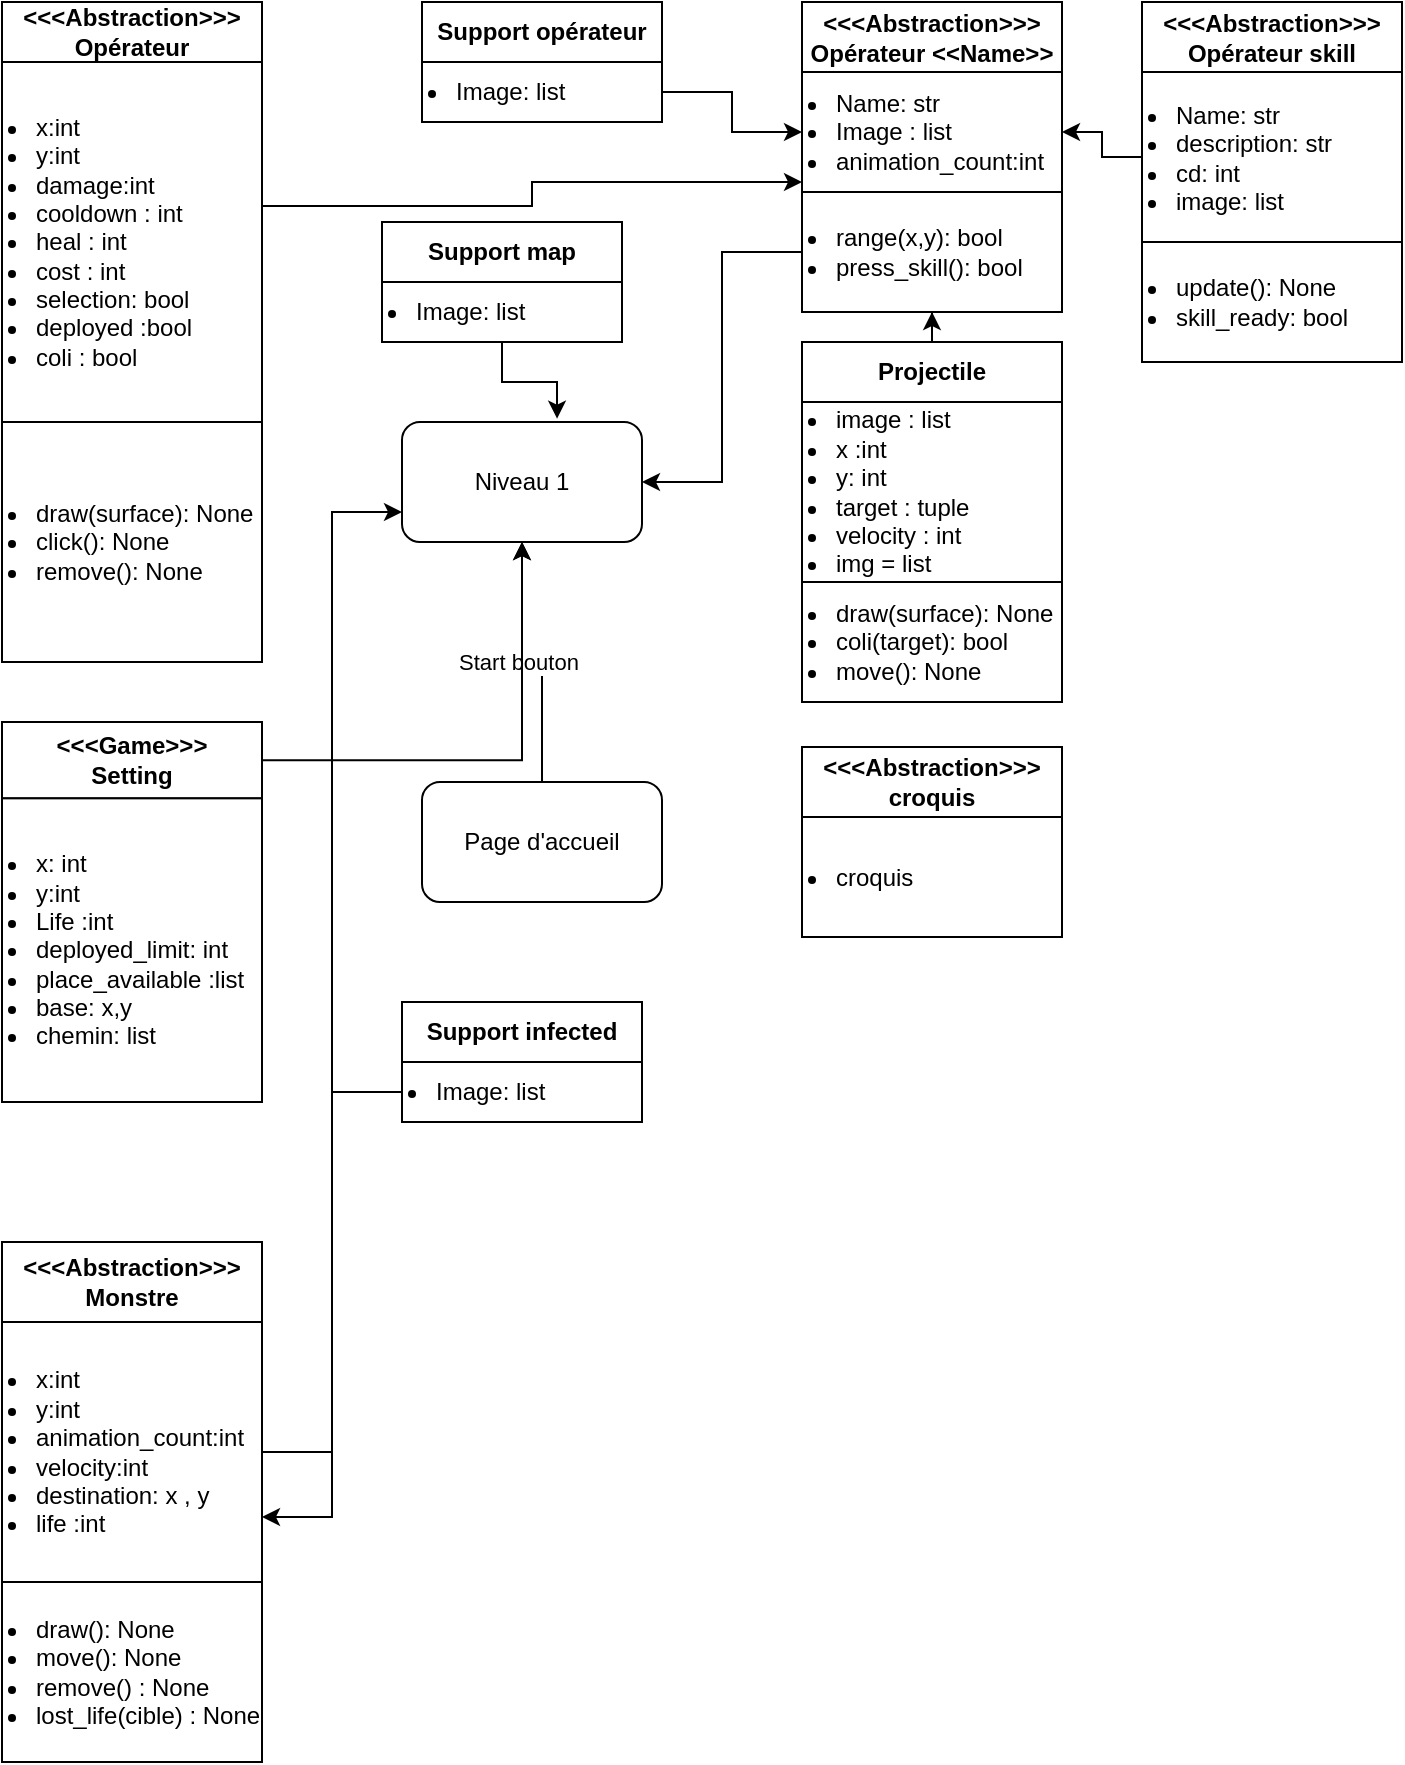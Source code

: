 <mxfile>
    <diagram id="C5RBs43oDa-KdzZeNtuy" name="Page-1">
        <mxGraphModel dx="1014" dy="495" grid="1" gridSize="10" guides="1" tooltips="1" connect="1" arrows="1" fold="1" page="1" pageScale="1" pageWidth="827" pageHeight="1169" math="0" shadow="0">
            <root>
                <mxCell id="WIyWlLk6GJQsqaUBKTNV-0"/>
                <mxCell id="WIyWlLk6GJQsqaUBKTNV-1" parent="WIyWlLk6GJQsqaUBKTNV-0"/>
                <mxCell id="SIzlcMjJbdeO6m4xiYEN-33" style="edgeStyle=orthogonalEdgeStyle;rounded=0;orthogonalLoop=1;jettySize=auto;html=1;entryX=0.5;entryY=1;entryDx=0;entryDy=0;" parent="WIyWlLk6GJQsqaUBKTNV-1" source="SIzlcMjJbdeO6m4xiYEN-0" target="SIzlcMjJbdeO6m4xiYEN-25" edge="1">
                    <mxGeometry relative="1" as="geometry"/>
                </mxCell>
                <mxCell id="PyeMtgR632jhJ3Vh2xLb-14" value="Start bouton" style="edgeLabel;html=1;align=center;verticalAlign=middle;resizable=0;points=[];" parent="SIzlcMjJbdeO6m4xiYEN-33" connectable="0" vertex="1">
                    <mxGeometry x="0.083" y="2" relative="1" as="geometry">
                        <mxPoint as="offset"/>
                    </mxGeometry>
                </mxCell>
                <mxCell id="SIzlcMjJbdeO6m4xiYEN-0" value="Page d'accueil" style="rounded=1;whiteSpace=wrap;html=1;" parent="WIyWlLk6GJQsqaUBKTNV-1" vertex="1">
                    <mxGeometry x="290" y="460" width="120" height="60" as="geometry"/>
                </mxCell>
                <mxCell id="SIzlcMjJbdeO6m4xiYEN-17" style="edgeStyle=orthogonalEdgeStyle;rounded=0;orthogonalLoop=1;jettySize=auto;html=1;entryX=0;entryY=0.917;entryDx=0;entryDy=0;entryPerimeter=0;exitX=0.987;exitY=0.554;exitDx=0;exitDy=0;exitPerimeter=0;" parent="WIyWlLk6GJQsqaUBKTNV-1" source="SIzlcMjJbdeO6m4xiYEN-7" target="SIzlcMjJbdeO6m4xiYEN-15" edge="1">
                    <mxGeometry relative="1" as="geometry">
                        <mxPoint x="470" y="160" as="targetPoint"/>
                        <Array as="points">
                            <mxPoint x="208" y="172"/>
                            <mxPoint x="345" y="172"/>
                            <mxPoint x="345" y="160"/>
                        </Array>
                        <mxPoint x="230" y="180" as="sourcePoint"/>
                    </mxGeometry>
                </mxCell>
                <mxCell id="PyeMtgR632jhJ3Vh2xLb-4" style="edgeStyle=orthogonalEdgeStyle;rounded=0;orthogonalLoop=1;jettySize=auto;html=1;" parent="WIyWlLk6GJQsqaUBKTNV-1" source="SIzlcMjJbdeO6m4xiYEN-21" target="SIzlcMjJbdeO6m4xiYEN-19" edge="1">
                    <mxGeometry relative="1" as="geometry"/>
                </mxCell>
                <mxCell id="SIzlcMjJbdeO6m4xiYEN-25" value="Niveau 1" style="rounded=1;whiteSpace=wrap;html=1;" parent="WIyWlLk6GJQsqaUBKTNV-1" vertex="1">
                    <mxGeometry x="280" y="280" width="120" height="60" as="geometry"/>
                </mxCell>
                <mxCell id="SIzlcMjJbdeO6m4xiYEN-32" style="edgeStyle=orthogonalEdgeStyle;rounded=0;orthogonalLoop=1;jettySize=auto;html=1;" parent="WIyWlLk6GJQsqaUBKTNV-1" source="SIzlcMjJbdeO6m4xiYEN-30" target="SIzlcMjJbdeO6m4xiYEN-25" edge="1">
                    <mxGeometry relative="1" as="geometry"/>
                </mxCell>
                <mxCell id="PyeMtgR632jhJ3Vh2xLb-13" style="edgeStyle=orthogonalEdgeStyle;rounded=0;orthogonalLoop=1;jettySize=auto;html=1;entryX=0;entryY=0.75;entryDx=0;entryDy=0;" parent="WIyWlLk6GJQsqaUBKTNV-1" source="PyeMtgR632jhJ3Vh2xLb-8" target="SIzlcMjJbdeO6m4xiYEN-25" edge="1">
                    <mxGeometry relative="1" as="geometry"/>
                </mxCell>
                <mxCell id="PyeMtgR632jhJ3Vh2xLb-15" value="" style="group" parent="WIyWlLk6GJQsqaUBKTNV-1" connectable="0" vertex="1">
                    <mxGeometry x="80" y="430" width="130" height="190" as="geometry"/>
                </mxCell>
                <mxCell id="SIzlcMjJbdeO6m4xiYEN-30" value="&lt;b&gt;&amp;lt;&amp;lt;&amp;lt;Game&amp;gt;&amp;gt;&amp;gt;&lt;/b&gt;&lt;div&gt;&lt;b&gt;Setting&lt;/b&gt;&lt;/div&gt;" style="rounded=0;whiteSpace=wrap;html=1;" parent="PyeMtgR632jhJ3Vh2xLb-15" vertex="1">
                    <mxGeometry width="130" height="38.182" as="geometry"/>
                </mxCell>
                <mxCell id="PyeMtgR632jhJ3Vh2xLb-1" value="&lt;ul style=&quot;padding-left: 15px;&quot;&gt;&lt;li&gt;x: int&lt;/li&gt;&lt;li&gt;y:int&lt;/li&gt;&lt;li&gt;Life :int&lt;/li&gt;&lt;li&gt;deployed_limit: int&lt;/li&gt;&lt;li&gt;place_available :list&lt;/li&gt;&lt;li&gt;base: x,y&lt;/li&gt;&lt;li&gt;chemin: list&lt;/li&gt;&lt;/ul&gt;" style="rounded=0;whiteSpace=wrap;html=1;align=left;" parent="PyeMtgR632jhJ3Vh2xLb-15" vertex="1">
                    <mxGeometry y="38.18" width="130" height="151.82" as="geometry"/>
                </mxCell>
                <mxCell id="PyeMtgR632jhJ3Vh2xLb-16" value="" style="group" parent="WIyWlLk6GJQsqaUBKTNV-1" connectable="0" vertex="1">
                    <mxGeometry x="80" y="570" width="130" height="270" as="geometry"/>
                </mxCell>
                <mxCell id="PyeMtgR632jhJ3Vh2xLb-7" value="&lt;b&gt;&amp;lt;&amp;lt;&amp;lt;Abstraction&amp;gt;&amp;gt;&amp;gt;&lt;/b&gt;&lt;div&gt;&lt;b&gt;Monstre&lt;/b&gt;&lt;/div&gt;" style="rounded=0;whiteSpace=wrap;html=1;" parent="PyeMtgR632jhJ3Vh2xLb-16" vertex="1">
                    <mxGeometry y="120" width="130" height="40" as="geometry"/>
                </mxCell>
                <mxCell id="PyeMtgR632jhJ3Vh2xLb-8" value="&lt;ul style=&quot;padding-left: 15px;&quot;&gt;&lt;li&gt;x:int&lt;/li&gt;&lt;li&gt;y:int&lt;/li&gt;&lt;li&gt;animation_count:int&lt;/li&gt;&lt;li&gt;velocity:int&lt;/li&gt;&lt;li&gt;destination: x , y&lt;/li&gt;&lt;li&gt;life :int&lt;/li&gt;&lt;/ul&gt;" style="rounded=0;whiteSpace=wrap;html=1;align=left;" parent="PyeMtgR632jhJ3Vh2xLb-16" vertex="1">
                    <mxGeometry y="160" width="130" height="130" as="geometry"/>
                </mxCell>
                <mxCell id="PyeMtgR632jhJ3Vh2xLb-10" value="&lt;ul style=&quot;padding-left: 15px;&quot;&gt;&lt;li&gt;draw(): None&lt;/li&gt;&lt;li&gt;move(): None&lt;/li&gt;&lt;li&gt;remove() : None&lt;/li&gt;&lt;li&gt;lost_life(cible) : None&lt;/li&gt;&lt;/ul&gt;" style="rounded=0;whiteSpace=wrap;html=1;align=left;" parent="PyeMtgR632jhJ3Vh2xLb-16" vertex="1">
                    <mxGeometry y="290" width="130" height="90" as="geometry"/>
                </mxCell>
                <mxCell id="PyeMtgR632jhJ3Vh2xLb-17" value="" style="group" parent="WIyWlLk6GJQsqaUBKTNV-1" connectable="0" vertex="1">
                    <mxGeometry x="480" y="240" width="130" height="180" as="geometry"/>
                </mxCell>
                <mxCell id="SIzlcMjJbdeO6m4xiYEN-20" value="&lt;ul style=&quot;padding-left: 15px;&quot;&gt;&lt;li&gt;image : list&lt;/li&gt;&lt;li&gt;x :int&lt;/li&gt;&lt;li&gt;y: int&lt;/li&gt;&lt;li&gt;target : tuple&lt;/li&gt;&lt;li&gt;velocity : int&lt;/li&gt;&lt;li&gt;img = list&lt;/li&gt;&lt;/ul&gt;" style="rounded=0;whiteSpace=wrap;labelPosition=center;verticalLabelPosition=middle;align=left;verticalAlign=middle;spacingRight=0;html=1;spacingLeft=0;" parent="PyeMtgR632jhJ3Vh2xLb-17" vertex="1">
                    <mxGeometry y="30" width="130" height="90" as="geometry"/>
                </mxCell>
                <mxCell id="SIzlcMjJbdeO6m4xiYEN-21" value="&lt;b&gt;Projectile&lt;/b&gt;" style="rounded=0;whiteSpace=wrap;labelPosition=center;verticalLabelPosition=middle;align=center;verticalAlign=middle;spacingRight=0;html=1;spacingLeft=0;" parent="PyeMtgR632jhJ3Vh2xLb-17" vertex="1">
                    <mxGeometry width="130" height="30" as="geometry"/>
                </mxCell>
                <mxCell id="SIzlcMjJbdeO6m4xiYEN-23" value="&lt;ul style=&quot;padding-left: 15px;&quot;&gt;&lt;li&gt;draw(surface): None&lt;/li&gt;&lt;li&gt;coli(target): bool&lt;/li&gt;&lt;li&gt;move(): None&lt;/li&gt;&lt;/ul&gt;" style="rounded=0;whiteSpace=wrap;labelPosition=center;verticalLabelPosition=middle;align=left;verticalAlign=middle;spacingRight=0;html=1;spacingLeft=0;" parent="PyeMtgR632jhJ3Vh2xLb-17" vertex="1">
                    <mxGeometry y="120" width="130" height="60" as="geometry"/>
                </mxCell>
                <mxCell id="PyeMtgR632jhJ3Vh2xLb-18" value="" style="group" parent="WIyWlLk6GJQsqaUBKTNV-1" connectable="0" vertex="1">
                    <mxGeometry x="480" y="70" width="130" height="155" as="geometry"/>
                </mxCell>
                <mxCell id="SIzlcMjJbdeO6m4xiYEN-14" value="&lt;b&gt;&amp;lt;&amp;lt;&amp;lt;Abstraction&amp;gt;&amp;gt;&amp;gt;&lt;/b&gt;&lt;div&gt;&lt;b&gt;Opérateur &amp;lt;&amp;lt;Name&amp;gt;&amp;gt;&lt;/b&gt;&lt;/div&gt;" style="rounded=0;whiteSpace=wrap;html=1;" parent="PyeMtgR632jhJ3Vh2xLb-18" vertex="1">
                    <mxGeometry width="130" height="35" as="geometry"/>
                </mxCell>
                <mxCell id="SIzlcMjJbdeO6m4xiYEN-15" value="&lt;ul style=&quot;padding-left: 15px;&quot;&gt;&lt;li&gt;Name: str&lt;/li&gt;&lt;li&gt;Image : list&lt;/li&gt;&lt;li&gt;animation_count:int&lt;/li&gt;&lt;/ul&gt;&lt;div&gt;&lt;/div&gt;" style="rounded=0;whiteSpace=wrap;html=1;align=left;" parent="PyeMtgR632jhJ3Vh2xLb-18" vertex="1">
                    <mxGeometry y="35" width="130" height="60" as="geometry"/>
                </mxCell>
                <mxCell id="SIzlcMjJbdeO6m4xiYEN-19" value="&lt;ul style=&quot;padding-left: 15px;&quot;&gt;&lt;li&gt;range(x,y): bool&lt;/li&gt;&lt;li&gt;press_skill(): bool&lt;/li&gt;&lt;/ul&gt;" style="rounded=0;whiteSpace=wrap;labelPosition=center;verticalLabelPosition=middle;align=left;verticalAlign=middle;spacingRight=0;html=1;spacingLeft=0;" parent="PyeMtgR632jhJ3Vh2xLb-18" vertex="1">
                    <mxGeometry y="95" width="130" height="60" as="geometry"/>
                </mxCell>
                <mxCell id="PyeMtgR632jhJ3Vh2xLb-19" value="" style="group" parent="WIyWlLk6GJQsqaUBKTNV-1" connectable="0" vertex="1">
                    <mxGeometry x="290" y="70" width="120" height="60" as="geometry"/>
                </mxCell>
                <mxCell id="SIzlcMjJbdeO6m4xiYEN-12" value="" style="edgeStyle=orthogonalEdgeStyle;rounded=0;orthogonalLoop=1;jettySize=auto;html=1;" parent="PyeMtgR632jhJ3Vh2xLb-19" source="SIzlcMjJbdeO6m4xiYEN-9" target="SIzlcMjJbdeO6m4xiYEN-11" edge="1">
                    <mxGeometry relative="1" as="geometry"/>
                </mxCell>
                <mxCell id="SIzlcMjJbdeO6m4xiYEN-9" value="&lt;div&gt;&lt;b&gt;Support opérateur&lt;/b&gt;&lt;/div&gt;" style="rounded=0;whiteSpace=wrap;html=1;" parent="PyeMtgR632jhJ3Vh2xLb-19" vertex="1">
                    <mxGeometry width="120" height="30" as="geometry"/>
                </mxCell>
                <mxCell id="SIzlcMjJbdeO6m4xiYEN-11" value="&lt;ul style=&quot;padding-left: 15px;&quot;&gt;&lt;li&gt;Image: list&lt;/li&gt;&lt;/ul&gt;" style="whiteSpace=wrap;html=1;rounded=0;align=left;" parent="PyeMtgR632jhJ3Vh2xLb-19" vertex="1">
                    <mxGeometry y="30" width="120" height="30" as="geometry"/>
                </mxCell>
                <mxCell id="PyeMtgR632jhJ3Vh2xLb-20" value="" style="group" parent="WIyWlLk6GJQsqaUBKTNV-1" connectable="0" vertex="1">
                    <mxGeometry x="80" y="70" width="130" height="240" as="geometry"/>
                </mxCell>
                <mxCell id="SIzlcMjJbdeO6m4xiYEN-6" value="&lt;div&gt;&lt;b&gt;&amp;lt;&amp;lt;&amp;lt;Abstraction&amp;gt;&amp;gt;&amp;gt;&lt;/b&gt;&lt;/div&gt;&lt;b&gt;Opérateur&lt;/b&gt;" style="rounded=0;whiteSpace=wrap;html=1;" parent="PyeMtgR632jhJ3Vh2xLb-20" vertex="1">
                    <mxGeometry width="130" height="30" as="geometry"/>
                </mxCell>
                <mxCell id="SIzlcMjJbdeO6m4xiYEN-7" value="&lt;ul style=&quot;padding-left: 15px;&quot;&gt;&lt;li&gt;&lt;span style=&quot;background-color: initial;&quot;&gt;x:int&lt;/span&gt;&lt;br&gt;&lt;/li&gt;&lt;li&gt;y:int&lt;/li&gt;&lt;li&gt;damage:int&lt;/li&gt;&lt;li&gt;cooldown : int&lt;/li&gt;&lt;li&gt;heal : int&lt;/li&gt;&lt;li&gt;cost : int&lt;/li&gt;&lt;li&gt;selection: bool&lt;/li&gt;&lt;li&gt;deployed :bool&lt;/li&gt;&lt;li&gt;coli : bool&lt;/li&gt;&lt;/ul&gt;" style="rounded=0;whiteSpace=wrap;html=1;align=left;" parent="PyeMtgR632jhJ3Vh2xLb-20" vertex="1">
                    <mxGeometry y="30" width="130" height="180" as="geometry"/>
                </mxCell>
                <mxCell id="9QnG4UY_WtkSS59bRqYy-1" value="" style="group" parent="WIyWlLk6GJQsqaUBKTNV-1" connectable="0" vertex="1">
                    <mxGeometry x="280" y="570" width="120" height="60" as="geometry"/>
                </mxCell>
                <mxCell id="9QnG4UY_WtkSS59bRqYy-2" value="" style="edgeStyle=orthogonalEdgeStyle;rounded=0;orthogonalLoop=1;jettySize=auto;html=1;" parent="9QnG4UY_WtkSS59bRqYy-1" source="9QnG4UY_WtkSS59bRqYy-3" target="9QnG4UY_WtkSS59bRqYy-4" edge="1">
                    <mxGeometry relative="1" as="geometry"/>
                </mxCell>
                <mxCell id="9QnG4UY_WtkSS59bRqYy-3" value="&lt;div&gt;&lt;b&gt;Support infected&lt;/b&gt;&lt;/div&gt;" style="rounded=0;whiteSpace=wrap;html=1;" parent="9QnG4UY_WtkSS59bRqYy-1" vertex="1">
                    <mxGeometry width="120" height="30" as="geometry"/>
                </mxCell>
                <mxCell id="9QnG4UY_WtkSS59bRqYy-4" value="&lt;ul style=&quot;padding-left: 15px;&quot;&gt;&lt;li&gt;Image: list&lt;/li&gt;&lt;/ul&gt;" style="whiteSpace=wrap;html=1;rounded=0;align=left;" parent="9QnG4UY_WtkSS59bRqYy-1" vertex="1">
                    <mxGeometry y="30" width="120" height="30" as="geometry"/>
                </mxCell>
                <mxCell id="9QnG4UY_WtkSS59bRqYy-5" style="edgeStyle=orthogonalEdgeStyle;rounded=0;orthogonalLoop=1;jettySize=auto;html=1;entryX=1;entryY=0.75;entryDx=0;entryDy=0;" parent="WIyWlLk6GJQsqaUBKTNV-1" source="9QnG4UY_WtkSS59bRqYy-4" target="PyeMtgR632jhJ3Vh2xLb-8" edge="1">
                    <mxGeometry relative="1" as="geometry"/>
                </mxCell>
                <mxCell id="9QnG4UY_WtkSS59bRqYy-7" value="" style="group" parent="WIyWlLk6GJQsqaUBKTNV-1" connectable="0" vertex="1">
                    <mxGeometry x="270" y="180" width="120" height="60" as="geometry"/>
                </mxCell>
                <mxCell id="9QnG4UY_WtkSS59bRqYy-8" value="" style="edgeStyle=orthogonalEdgeStyle;rounded=0;orthogonalLoop=1;jettySize=auto;html=1;" parent="9QnG4UY_WtkSS59bRqYy-7" source="9QnG4UY_WtkSS59bRqYy-9" target="9QnG4UY_WtkSS59bRqYy-10" edge="1">
                    <mxGeometry relative="1" as="geometry"/>
                </mxCell>
                <mxCell id="9QnG4UY_WtkSS59bRqYy-9" value="&lt;div&gt;&lt;b&gt;Support map&lt;/b&gt;&lt;/div&gt;" style="rounded=0;whiteSpace=wrap;html=1;" parent="9QnG4UY_WtkSS59bRqYy-7" vertex="1">
                    <mxGeometry width="120" height="30" as="geometry"/>
                </mxCell>
                <mxCell id="9QnG4UY_WtkSS59bRqYy-10" value="&lt;ul style=&quot;padding-left: 15px;&quot;&gt;&lt;li&gt;Image: list&lt;br&gt;&lt;/li&gt;&lt;/ul&gt;" style="whiteSpace=wrap;html=1;rounded=0;align=left;" parent="9QnG4UY_WtkSS59bRqYy-7" vertex="1">
                    <mxGeometry y="30" width="120" height="30" as="geometry"/>
                </mxCell>
                <mxCell id="9QnG4UY_WtkSS59bRqYy-11" style="edgeStyle=orthogonalEdgeStyle;rounded=0;orthogonalLoop=1;jettySize=auto;html=1;entryX=0.646;entryY=-0.028;entryDx=0;entryDy=0;entryPerimeter=0;" parent="WIyWlLk6GJQsqaUBKTNV-1" source="9QnG4UY_WtkSS59bRqYy-10" target="SIzlcMjJbdeO6m4xiYEN-25" edge="1">
                    <mxGeometry relative="1" as="geometry"/>
                </mxCell>
                <mxCell id="9QnG4UY_WtkSS59bRqYy-12" value="" style="group" parent="WIyWlLk6GJQsqaUBKTNV-1" connectable="0" vertex="1">
                    <mxGeometry x="650" y="70" width="130" height="155" as="geometry"/>
                </mxCell>
                <mxCell id="9QnG4UY_WtkSS59bRqYy-13" value="&lt;b&gt;&amp;lt;&amp;lt;&amp;lt;Abstraction&amp;gt;&amp;gt;&amp;gt;&lt;/b&gt;&lt;div&gt;&lt;b&gt;Opérateur skill&lt;/b&gt;&lt;/div&gt;" style="rounded=0;whiteSpace=wrap;html=1;" parent="9QnG4UY_WtkSS59bRqYy-12" vertex="1">
                    <mxGeometry width="130" height="35" as="geometry"/>
                </mxCell>
                <mxCell id="9QnG4UY_WtkSS59bRqYy-14" value="&lt;ul style=&quot;padding-left: 15px;&quot;&gt;&lt;li&gt;Name: str&lt;/li&gt;&lt;li&gt;description: str&lt;/li&gt;&lt;li&gt;cd: int&lt;/li&gt;&lt;li&gt;image: list&lt;/li&gt;&lt;/ul&gt;&lt;div&gt;&lt;/div&gt;" style="rounded=0;whiteSpace=wrap;html=1;align=left;" parent="9QnG4UY_WtkSS59bRqYy-12" vertex="1">
                    <mxGeometry y="35" width="130" height="85" as="geometry"/>
                </mxCell>
                <mxCell id="9QnG4UY_WtkSS59bRqYy-15" value="&lt;ul style=&quot;padding-left: 15px;&quot;&gt;&lt;li&gt;update(): None&lt;/li&gt;&lt;li&gt;skill_ready: bool&lt;/li&gt;&lt;/ul&gt;" style="rounded=0;whiteSpace=wrap;labelPosition=center;verticalLabelPosition=middle;align=left;verticalAlign=middle;spacingRight=0;html=1;spacingLeft=0;" parent="9QnG4UY_WtkSS59bRqYy-12" vertex="1">
                    <mxGeometry y="120" width="130" height="60" as="geometry"/>
                </mxCell>
                <mxCell id="9QnG4UY_WtkSS59bRqYy-16" style="edgeStyle=orthogonalEdgeStyle;rounded=0;orthogonalLoop=1;jettySize=auto;html=1;entryX=1;entryY=0.5;entryDx=0;entryDy=0;" parent="WIyWlLk6GJQsqaUBKTNV-1" source="9QnG4UY_WtkSS59bRqYy-14" target="SIzlcMjJbdeO6m4xiYEN-15" edge="1">
                    <mxGeometry relative="1" as="geometry"/>
                </mxCell>
                <mxCell id="9QnG4UY_WtkSS59bRqYy-19" value="" style="group" parent="WIyWlLk6GJQsqaUBKTNV-1" connectable="0" vertex="1">
                    <mxGeometry x="480" y="442.5" width="130" height="95" as="geometry"/>
                </mxCell>
                <mxCell id="PyeMtgR632jhJ3Vh2xLb-11" value="&lt;ul style=&quot;padding-left: 15px;&quot;&gt;&lt;li&gt;croquis&lt;/li&gt;&lt;/ul&gt;" style="rounded=0;whiteSpace=wrap;html=1;align=left;" parent="9QnG4UY_WtkSS59bRqYy-19" vertex="1">
                    <mxGeometry y="35" width="130" height="60" as="geometry"/>
                </mxCell>
                <mxCell id="9QnG4UY_WtkSS59bRqYy-18" value="&lt;b&gt;&amp;lt;&amp;lt;&amp;lt;Abstraction&amp;gt;&amp;gt;&amp;gt;&lt;/b&gt;&lt;div&gt;&lt;b&gt;croquis&lt;/b&gt;&lt;/div&gt;" style="rounded=0;whiteSpace=wrap;html=1;" parent="9QnG4UY_WtkSS59bRqYy-19" vertex="1">
                    <mxGeometry width="130" height="35" as="geometry"/>
                </mxCell>
                <mxCell id="9QnG4UY_WtkSS59bRqYy-20" style="edgeStyle=orthogonalEdgeStyle;rounded=0;orthogonalLoop=1;jettySize=auto;html=1;" parent="WIyWlLk6GJQsqaUBKTNV-1" source="SIzlcMjJbdeO6m4xiYEN-11" target="SIzlcMjJbdeO6m4xiYEN-15" edge="1">
                    <mxGeometry relative="1" as="geometry"/>
                </mxCell>
                <mxCell id="9QnG4UY_WtkSS59bRqYy-21" style="edgeStyle=orthogonalEdgeStyle;rounded=0;orthogonalLoop=1;jettySize=auto;html=1;entryX=1;entryY=0.5;entryDx=0;entryDy=0;" parent="WIyWlLk6GJQsqaUBKTNV-1" source="SIzlcMjJbdeO6m4xiYEN-19" target="SIzlcMjJbdeO6m4xiYEN-25" edge="1">
                    <mxGeometry relative="1" as="geometry"/>
                </mxCell>
                <mxCell id="SIzlcMjJbdeO6m4xiYEN-8" value="&lt;ul style=&quot;padding-left: 15px;&quot;&gt;&lt;li&gt;draw(surface): None&lt;/li&gt;&lt;li&gt;click(): None&lt;/li&gt;&lt;li&gt;remove(): None&lt;/li&gt;&lt;/ul&gt;" style="rounded=0;whiteSpace=wrap;html=1;align=left;" parent="WIyWlLk6GJQsqaUBKTNV-1" vertex="1">
                    <mxGeometry x="80" y="280" width="130" height="120" as="geometry"/>
                </mxCell>
            </root>
        </mxGraphModel>
    </diagram>
</mxfile>